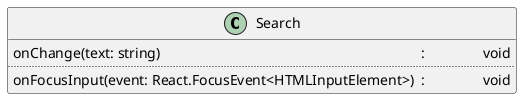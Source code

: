 @startuml Search class diagram

class Search {
  onChange(text: string)\t\t\t\t\t\t\t\t\t: \t\t void
  ..
  onFocusInput(event: React.FocusEvent<HTMLInputElement>)\t: \t\t void
}

@enduml